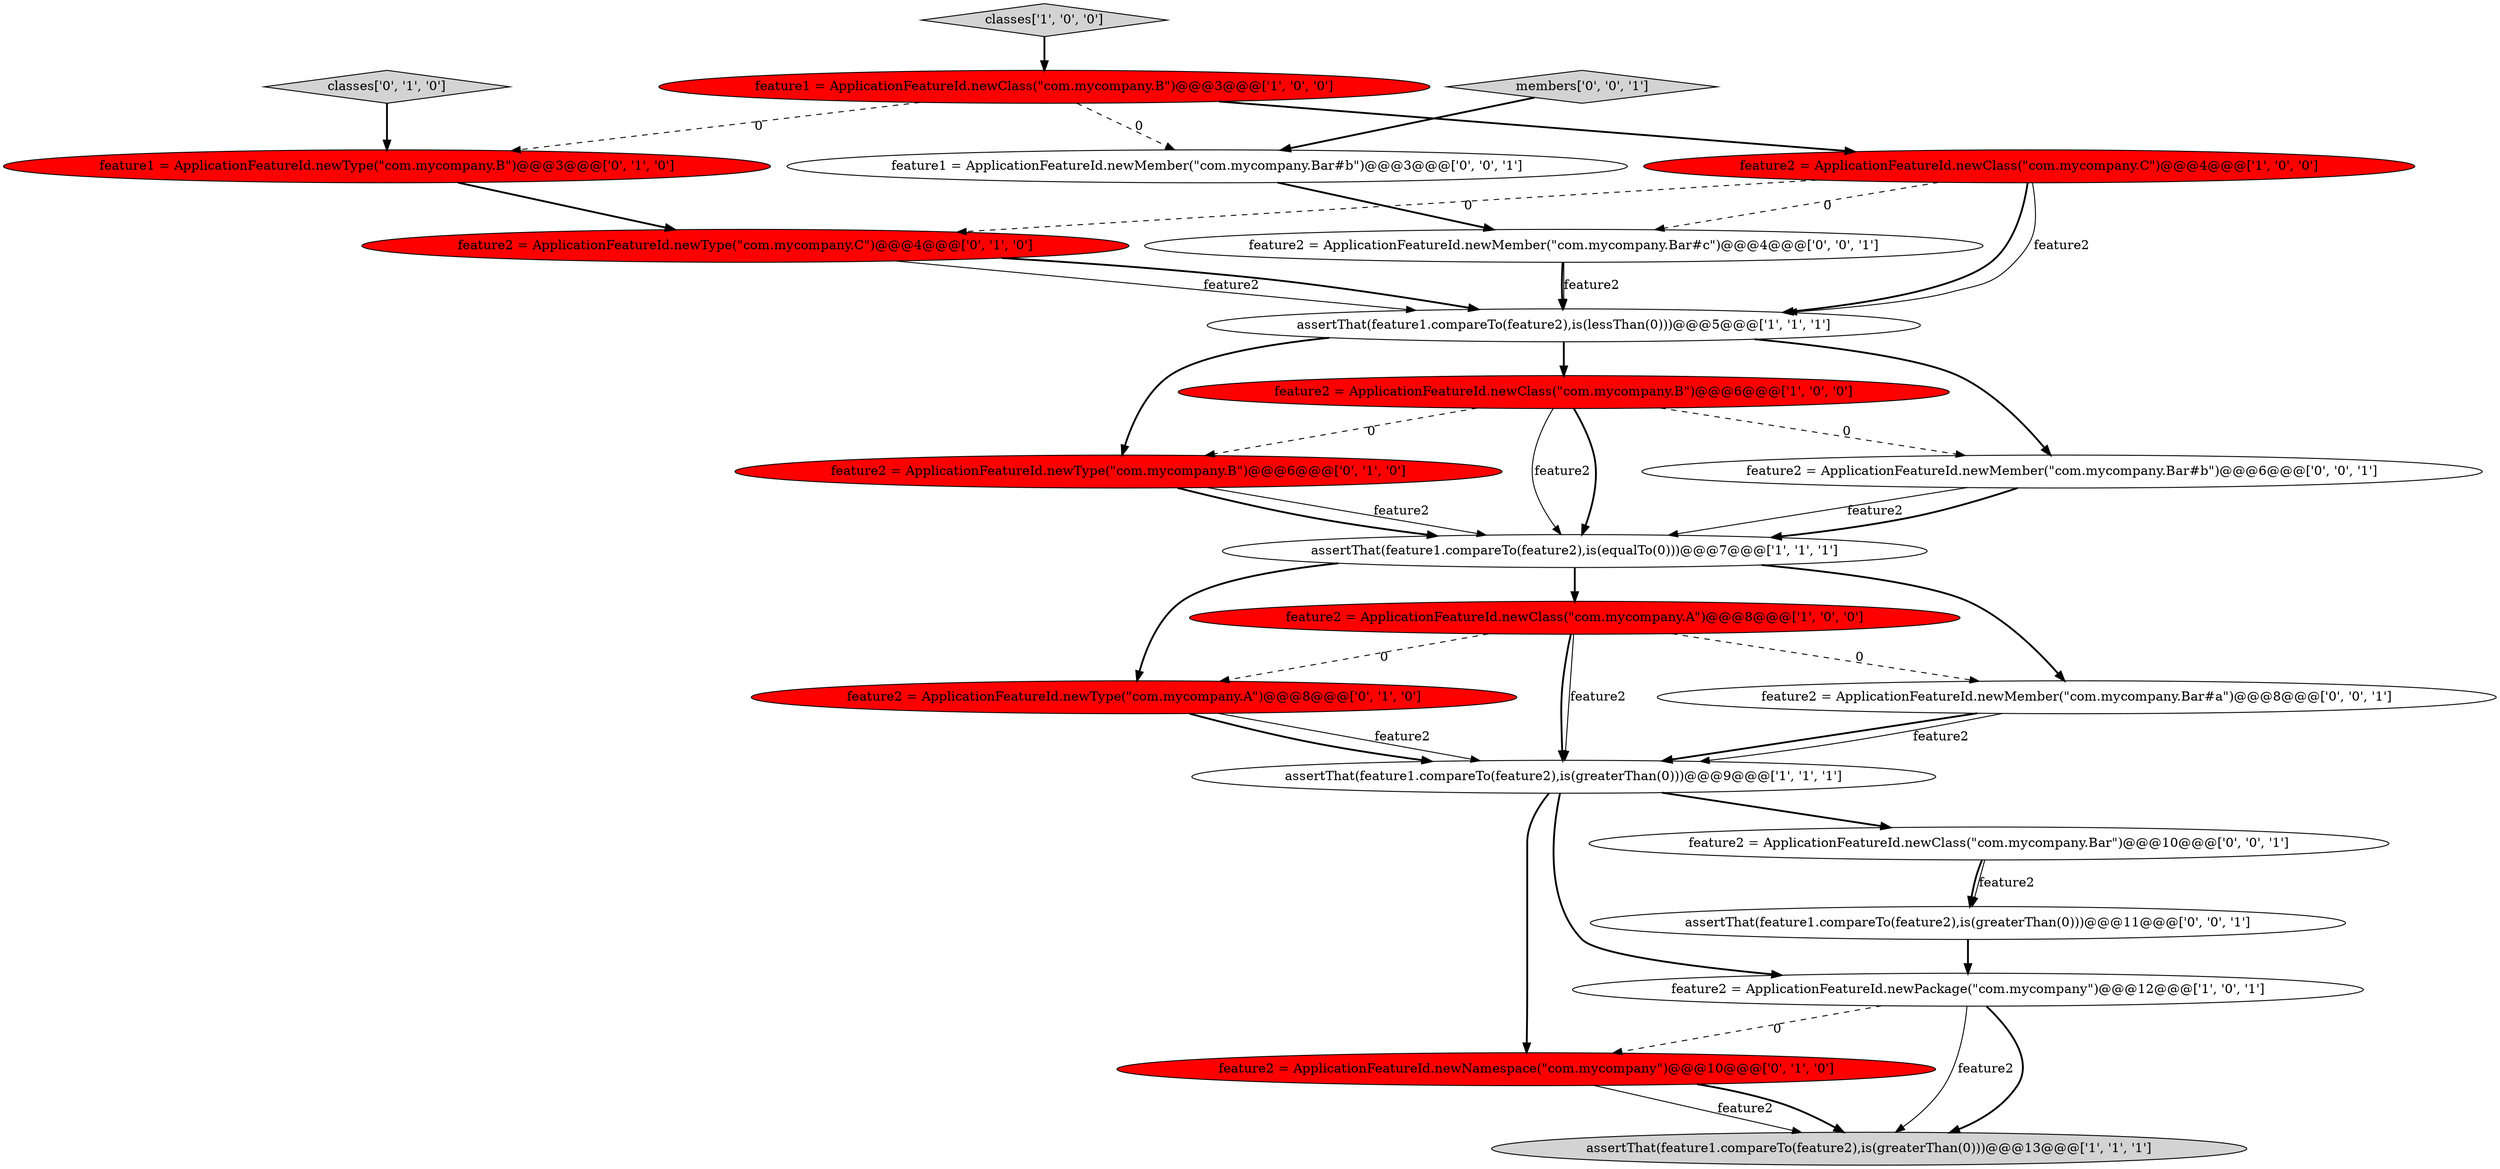 digraph {
7 [style = filled, label = "assertThat(feature1.compareTo(feature2),is(greaterThan(0)))@@@9@@@['1', '1', '1']", fillcolor = white, shape = ellipse image = "AAA0AAABBB1BBB"];
4 [style = filled, label = "classes['1', '0', '0']", fillcolor = lightgray, shape = diamond image = "AAA0AAABBB1BBB"];
16 [style = filled, label = "feature2 = ApplicationFeatureId.newMember(\"com.mycompany.Bar#c\")@@@4@@@['0', '0', '1']", fillcolor = white, shape = ellipse image = "AAA0AAABBB3BBB"];
17 [style = filled, label = "assertThat(feature1.compareTo(feature2),is(greaterThan(0)))@@@11@@@['0', '0', '1']", fillcolor = white, shape = ellipse image = "AAA0AAABBB3BBB"];
11 [style = filled, label = "feature2 = ApplicationFeatureId.newType(\"com.mycompany.A\")@@@8@@@['0', '1', '0']", fillcolor = red, shape = ellipse image = "AAA1AAABBB2BBB"];
8 [style = filled, label = "assertThat(feature1.compareTo(feature2),is(equalTo(0)))@@@7@@@['1', '1', '1']", fillcolor = white, shape = ellipse image = "AAA0AAABBB1BBB"];
15 [style = filled, label = "feature2 = ApplicationFeatureId.newType(\"com.mycompany.B\")@@@6@@@['0', '1', '0']", fillcolor = red, shape = ellipse image = "AAA1AAABBB2BBB"];
20 [style = filled, label = "feature2 = ApplicationFeatureId.newMember(\"com.mycompany.Bar#b\")@@@6@@@['0', '0', '1']", fillcolor = white, shape = ellipse image = "AAA0AAABBB3BBB"];
18 [style = filled, label = "feature2 = ApplicationFeatureId.newMember(\"com.mycompany.Bar#a\")@@@8@@@['0', '0', '1']", fillcolor = white, shape = ellipse image = "AAA0AAABBB3BBB"];
19 [style = filled, label = "members['0', '0', '1']", fillcolor = lightgray, shape = diamond image = "AAA0AAABBB3BBB"];
14 [style = filled, label = "classes['0', '1', '0']", fillcolor = lightgray, shape = diamond image = "AAA0AAABBB2BBB"];
2 [style = filled, label = "feature2 = ApplicationFeatureId.newPackage(\"com.mycompany\")@@@12@@@['1', '0', '1']", fillcolor = white, shape = ellipse image = "AAA0AAABBB1BBB"];
0 [style = filled, label = "feature2 = ApplicationFeatureId.newClass(\"com.mycompany.C\")@@@4@@@['1', '0', '0']", fillcolor = red, shape = ellipse image = "AAA1AAABBB1BBB"];
13 [style = filled, label = "feature2 = ApplicationFeatureId.newNamespace(\"com.mycompany\")@@@10@@@['0', '1', '0']", fillcolor = red, shape = ellipse image = "AAA1AAABBB2BBB"];
3 [style = filled, label = "assertThat(feature1.compareTo(feature2),is(lessThan(0)))@@@5@@@['1', '1', '1']", fillcolor = white, shape = ellipse image = "AAA0AAABBB1BBB"];
21 [style = filled, label = "feature1 = ApplicationFeatureId.newMember(\"com.mycompany.Bar#b\")@@@3@@@['0', '0', '1']", fillcolor = white, shape = ellipse image = "AAA0AAABBB3BBB"];
12 [style = filled, label = "feature2 = ApplicationFeatureId.newType(\"com.mycompany.C\")@@@4@@@['0', '1', '0']", fillcolor = red, shape = ellipse image = "AAA1AAABBB2BBB"];
5 [style = filled, label = "feature2 = ApplicationFeatureId.newClass(\"com.mycompany.B\")@@@6@@@['1', '0', '0']", fillcolor = red, shape = ellipse image = "AAA1AAABBB1BBB"];
6 [style = filled, label = "assertThat(feature1.compareTo(feature2),is(greaterThan(0)))@@@13@@@['1', '1', '1']", fillcolor = lightgray, shape = ellipse image = "AAA0AAABBB1BBB"];
1 [style = filled, label = "feature2 = ApplicationFeatureId.newClass(\"com.mycompany.A\")@@@8@@@['1', '0', '0']", fillcolor = red, shape = ellipse image = "AAA1AAABBB1BBB"];
10 [style = filled, label = "feature1 = ApplicationFeatureId.newType(\"com.mycompany.B\")@@@3@@@['0', '1', '0']", fillcolor = red, shape = ellipse image = "AAA1AAABBB2BBB"];
22 [style = filled, label = "feature2 = ApplicationFeatureId.newClass(\"com.mycompany.Bar\")@@@10@@@['0', '0', '1']", fillcolor = white, shape = ellipse image = "AAA0AAABBB3BBB"];
9 [style = filled, label = "feature1 = ApplicationFeatureId.newClass(\"com.mycompany.B\")@@@3@@@['1', '0', '0']", fillcolor = red, shape = ellipse image = "AAA1AAABBB1BBB"];
7->13 [style = bold, label=""];
0->3 [style = bold, label=""];
4->9 [style = bold, label=""];
16->3 [style = bold, label=""];
5->8 [style = bold, label=""];
1->7 [style = solid, label="feature2"];
2->6 [style = solid, label="feature2"];
12->3 [style = solid, label="feature2"];
9->10 [style = dashed, label="0"];
9->0 [style = bold, label=""];
5->8 [style = solid, label="feature2"];
22->17 [style = solid, label="feature2"];
20->8 [style = solid, label="feature2"];
2->6 [style = bold, label=""];
8->18 [style = bold, label=""];
0->16 [style = dashed, label="0"];
14->10 [style = bold, label=""];
0->3 [style = solid, label="feature2"];
15->8 [style = solid, label="feature2"];
3->15 [style = bold, label=""];
1->18 [style = dashed, label="0"];
0->12 [style = dashed, label="0"];
1->7 [style = bold, label=""];
5->20 [style = dashed, label="0"];
16->3 [style = solid, label="feature2"];
8->1 [style = bold, label=""];
7->22 [style = bold, label=""];
3->5 [style = bold, label=""];
3->20 [style = bold, label=""];
20->8 [style = bold, label=""];
17->2 [style = bold, label=""];
9->21 [style = dashed, label="0"];
10->12 [style = bold, label=""];
7->2 [style = bold, label=""];
1->11 [style = dashed, label="0"];
2->13 [style = dashed, label="0"];
11->7 [style = solid, label="feature2"];
21->16 [style = bold, label=""];
22->17 [style = bold, label=""];
13->6 [style = solid, label="feature2"];
12->3 [style = bold, label=""];
13->6 [style = bold, label=""];
18->7 [style = bold, label=""];
5->15 [style = dashed, label="0"];
8->11 [style = bold, label=""];
18->7 [style = solid, label="feature2"];
15->8 [style = bold, label=""];
11->7 [style = bold, label=""];
19->21 [style = bold, label=""];
}
